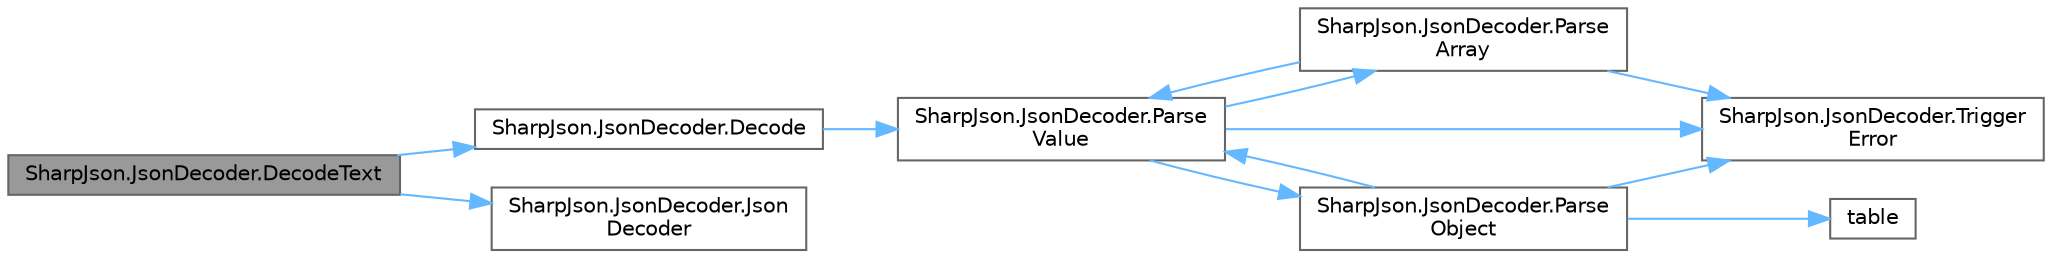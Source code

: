 digraph "SharpJson.JsonDecoder.DecodeText"
{
 // LATEX_PDF_SIZE
  bgcolor="transparent";
  edge [fontname=Helvetica,fontsize=10,labelfontname=Helvetica,labelfontsize=10];
  node [fontname=Helvetica,fontsize=10,shape=box,height=0.2,width=0.4];
  rankdir="LR";
  Node1 [id="Node000001",label="SharpJson.JsonDecoder.DecodeText",height=0.2,width=0.4,color="gray40", fillcolor="grey60", style="filled", fontcolor="black",tooltip=" "];
  Node1 -> Node2 [id="edge12_Node000001_Node000002",color="steelblue1",style="solid",tooltip=" "];
  Node2 [id="Node000002",label="SharpJson.JsonDecoder.Decode",height=0.2,width=0.4,color="grey40", fillcolor="white", style="filled",URL="$class_sharp_json_1_1_json_decoder.html#a6300221209a5b9cccd906817263a2e3c",tooltip=" "];
  Node2 -> Node3 [id="edge13_Node000002_Node000003",color="steelblue1",style="solid",tooltip=" "];
  Node3 [id="Node000003",label="SharpJson.JsonDecoder.Parse\lValue",height=0.2,width=0.4,color="grey40", fillcolor="white", style="filled",URL="$class_sharp_json_1_1_json_decoder.html#ad67cc8fc02cea01cd101c09631fb3d05",tooltip=" "];
  Node3 -> Node4 [id="edge14_Node000003_Node000004",color="steelblue1",style="solid",tooltip=" "];
  Node4 [id="Node000004",label="SharpJson.JsonDecoder.Parse\lArray",height=0.2,width=0.4,color="grey40", fillcolor="white", style="filled",URL="$class_sharp_json_1_1_json_decoder.html#a36419b4865358e6c98132c9998666e38",tooltip=" "];
  Node4 -> Node3 [id="edge15_Node000004_Node000003",color="steelblue1",style="solid",tooltip=" "];
  Node4 -> Node5 [id="edge16_Node000004_Node000005",color="steelblue1",style="solid",tooltip=" "];
  Node5 [id="Node000005",label="SharpJson.JsonDecoder.Trigger\lError",height=0.2,width=0.4,color="grey40", fillcolor="white", style="filled",URL="$class_sharp_json_1_1_json_decoder.html#a0835819f4bc401580a84999dfd03df1a",tooltip=" "];
  Node3 -> Node6 [id="edge17_Node000003_Node000006",color="steelblue1",style="solid",tooltip=" "];
  Node6 [id="Node000006",label="SharpJson.JsonDecoder.Parse\lObject",height=0.2,width=0.4,color="grey40", fillcolor="white", style="filled",URL="$class_sharp_json_1_1_json_decoder.html#a342404dad20f4f7732920e1819082fb4",tooltip=" "];
  Node6 -> Node3 [id="edge18_Node000006_Node000003",color="steelblue1",style="solid",tooltip=" "];
  Node6 -> Node7 [id="edge19_Node000006_Node000007",color="steelblue1",style="solid",tooltip=" "];
  Node7 [id="Node000007",label="table",height=0.2,width=0.4,color="grey40", fillcolor="white", style="filled",URL="$_tutorial___advanced_initialization___lin_spaced_8cpp.html#a6d7f0e87f8aa44936feb21fa94981cf9",tooltip=" "];
  Node6 -> Node5 [id="edge20_Node000006_Node000005",color="steelblue1",style="solid",tooltip=" "];
  Node3 -> Node5 [id="edge21_Node000003_Node000005",color="steelblue1",style="solid",tooltip=" "];
  Node1 -> Node8 [id="edge22_Node000001_Node000008",color="steelblue1",style="solid",tooltip=" "];
  Node8 [id="Node000008",label="SharpJson.JsonDecoder.Json\lDecoder",height=0.2,width=0.4,color="grey40", fillcolor="white", style="filled",URL="$class_sharp_json_1_1_json_decoder.html#aaac72c05f74bd408ae48a58d3914fd99",tooltip=" "];
}
